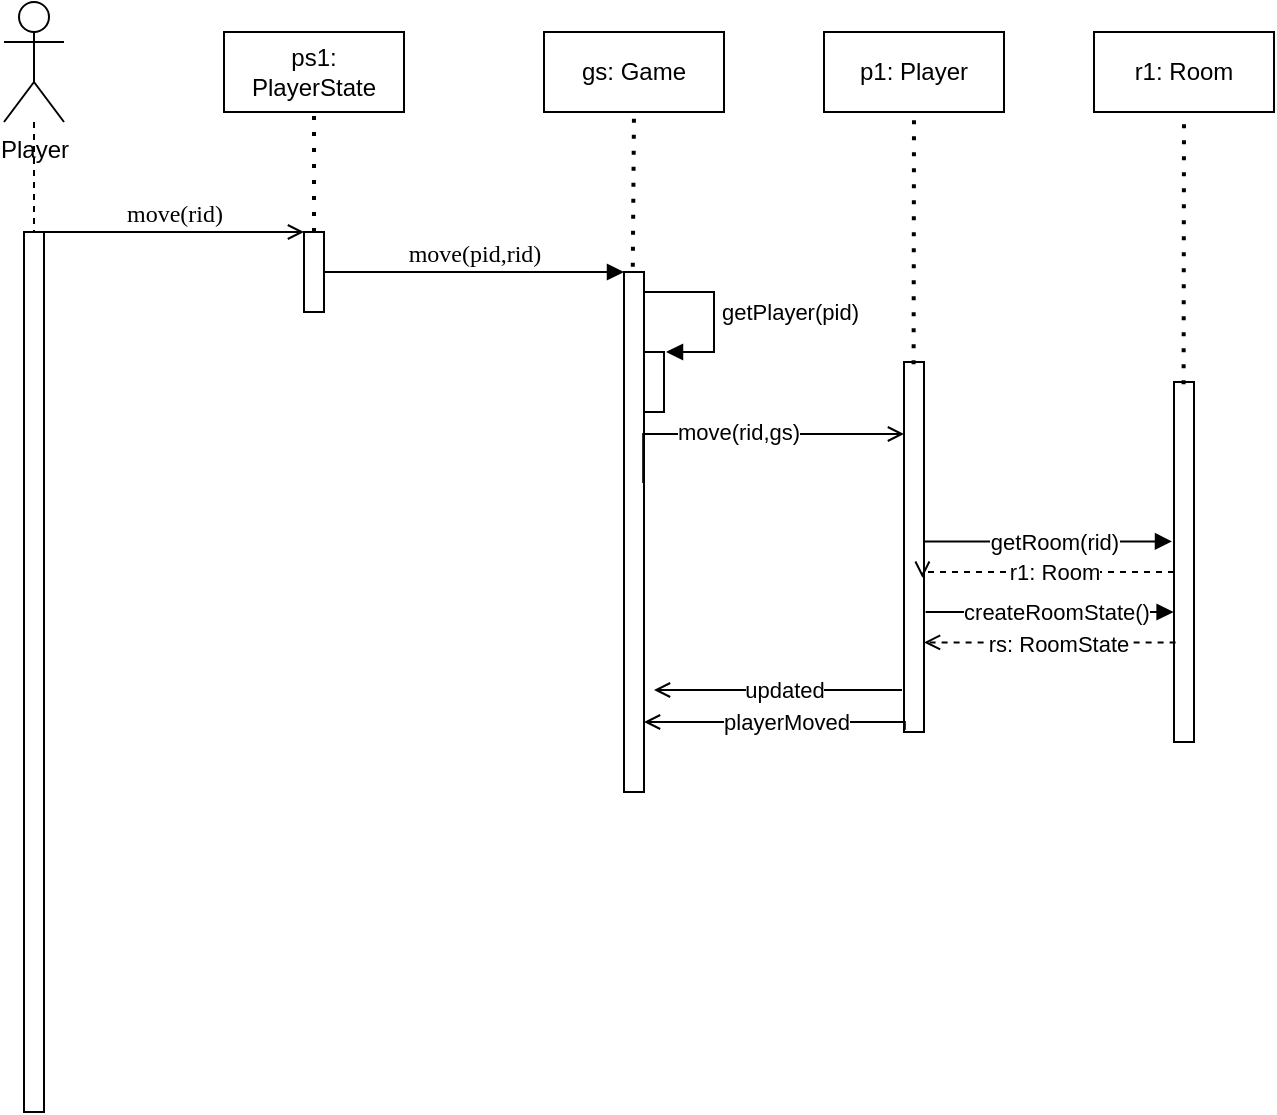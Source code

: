 <mxfile version="16.5.4" type="github">
  <diagram name="Page-1" id="13e1069c-82ec-6db2-03f1-153e76fe0fe0">
    <mxGraphModel dx="1202" dy="1318" grid="1" gridSize="10" guides="1" tooltips="1" connect="1" arrows="1" fold="1" page="1" pageScale="1" pageWidth="1100" pageHeight="850" background="none" math="0" shadow="0">
      <root>
        <mxCell id="0" />
        <mxCell id="1" parent="0" />
        <mxCell id="S-hRWbPXlDfvL6xt21MJ-28" style="edgeStyle=orthogonalEdgeStyle;rounded=0;orthogonalLoop=1;jettySize=auto;html=1;entryX=-0.1;entryY=0.443;entryDx=0;entryDy=0;entryPerimeter=0;endArrow=block;endFill=1;" edge="1" parent="1" source="7baba1c4bc27f4b0-16" target="S-hRWbPXlDfvL6xt21MJ-23">
          <mxGeometry relative="1" as="geometry">
            <Array as="points">
              <mxPoint x="710" y="335" />
            </Array>
          </mxGeometry>
        </mxCell>
        <mxCell id="S-hRWbPXlDfvL6xt21MJ-29" value="getRoom(rid)" style="edgeLabel;html=1;align=center;verticalAlign=middle;resizable=0;points=[];" vertex="1" connectable="0" parent="S-hRWbPXlDfvL6xt21MJ-28">
          <mxGeometry x="0.269" relative="1" as="geometry">
            <mxPoint x="-14" as="offset" />
          </mxGeometry>
        </mxCell>
        <mxCell id="7baba1c4bc27f4b0-16" value="" style="html=1;points=[];perimeter=orthogonalPerimeter;rounded=0;shadow=0;comic=0;labelBackgroundColor=none;strokeWidth=1;fontFamily=Verdana;fontSize=12;align=center;" parent="1" vertex="1">
          <mxGeometry x="585" y="245" width="10" height="185" as="geometry" />
        </mxCell>
        <mxCell id="7baba1c4bc27f4b0-11" value="move(rid)" style="html=1;verticalAlign=bottom;endArrow=open;entryX=0;entryY=0;labelBackgroundColor=none;fontFamily=Verdana;fontSize=12;edgeStyle=elbowEdgeStyle;elbow=vertical;endFill=0;" parent="1" source="7baba1c4bc27f4b0-9" target="7baba1c4bc27f4b0-10" edge="1">
          <mxGeometry relative="1" as="geometry">
            <mxPoint x="220" y="190" as="sourcePoint" />
          </mxGeometry>
        </mxCell>
        <mxCell id="7baba1c4bc27f4b0-14" value="move(pid,rid)" style="html=1;verticalAlign=bottom;endArrow=block;entryX=0;entryY=0;labelBackgroundColor=none;fontFamily=Verdana;fontSize=12;edgeStyle=elbowEdgeStyle;elbow=vertical;" parent="1" source="7baba1c4bc27f4b0-10" target="7baba1c4bc27f4b0-13" edge="1">
          <mxGeometry relative="1" as="geometry">
            <mxPoint x="370" y="200" as="sourcePoint" />
          </mxGeometry>
        </mxCell>
        <mxCell id="S-hRWbPXlDfvL6xt21MJ-46" style="edgeStyle=orthogonalEdgeStyle;rounded=0;orthogonalLoop=1;jettySize=auto;html=1;dashed=1;startArrow=none;startFill=0;endArrow=none;endFill=0;" edge="1" parent="1" source="S-hRWbPXlDfvL6xt21MJ-1" target="7baba1c4bc27f4b0-9">
          <mxGeometry relative="1" as="geometry" />
        </mxCell>
        <mxCell id="S-hRWbPXlDfvL6xt21MJ-47" value="" style="edgeStyle=orthogonalEdgeStyle;rounded=0;orthogonalLoop=1;jettySize=auto;html=1;dashed=1;startArrow=none;startFill=0;endArrow=none;endFill=0;" edge="1" parent="1" source="S-hRWbPXlDfvL6xt21MJ-1" target="7baba1c4bc27f4b0-9">
          <mxGeometry relative="1" as="geometry" />
        </mxCell>
        <mxCell id="S-hRWbPXlDfvL6xt21MJ-1" value="Player" style="shape=umlActor;verticalLabelPosition=bottom;verticalAlign=top;html=1;outlineConnect=0;" vertex="1" parent="1">
          <mxGeometry x="135" y="65" width="30" height="60" as="geometry" />
        </mxCell>
        <mxCell id="7baba1c4bc27f4b0-10" value="" style="html=1;points=[];perimeter=orthogonalPerimeter;rounded=0;shadow=0;comic=0;labelBackgroundColor=none;strokeWidth=1;fontFamily=Verdana;fontSize=12;align=center;" parent="1" vertex="1">
          <mxGeometry x="285" y="180" width="10" height="40" as="geometry" />
        </mxCell>
        <mxCell id="S-hRWbPXlDfvL6xt21MJ-7" value="ps1: PlayerState" style="rounded=0;whiteSpace=wrap;html=1;" vertex="1" parent="1">
          <mxGeometry x="245" y="80" width="90" height="40" as="geometry" />
        </mxCell>
        <mxCell id="S-hRWbPXlDfvL6xt21MJ-9" value="" style="endArrow=none;dashed=1;html=1;dashPattern=1 3;strokeWidth=2;rounded=0;exitX=0.5;exitY=0;exitDx=0;exitDy=0;exitPerimeter=0;entryX=0.5;entryY=1;entryDx=0;entryDy=0;" edge="1" parent="1" source="7baba1c4bc27f4b0-10" target="S-hRWbPXlDfvL6xt21MJ-7">
          <mxGeometry width="50" height="50" relative="1" as="geometry">
            <mxPoint x="230" y="170" as="sourcePoint" />
            <mxPoint x="280" y="120" as="targetPoint" />
          </mxGeometry>
        </mxCell>
        <mxCell id="7baba1c4bc27f4b0-13" value="" style="html=1;points=[];perimeter=orthogonalPerimeter;rounded=0;shadow=0;comic=0;labelBackgroundColor=none;strokeWidth=1;fontFamily=Verdana;fontSize=12;align=center;" parent="1" vertex="1">
          <mxGeometry x="445" y="200" width="10" height="260" as="geometry" />
        </mxCell>
        <mxCell id="S-hRWbPXlDfvL6xt21MJ-10" value="gs: Game" style="rounded=0;whiteSpace=wrap;html=1;" vertex="1" parent="1">
          <mxGeometry x="405" y="80" width="90" height="40" as="geometry" />
        </mxCell>
        <mxCell id="S-hRWbPXlDfvL6xt21MJ-12" value="" style="endArrow=none;dashed=1;html=1;dashPattern=1 3;strokeWidth=2;rounded=0;entryX=0.5;entryY=1;entryDx=0;entryDy=0;exitX=0.44;exitY=-0.01;exitDx=0;exitDy=0;exitPerimeter=0;" edge="1" parent="1" source="7baba1c4bc27f4b0-13" target="S-hRWbPXlDfvL6xt21MJ-10">
          <mxGeometry width="50" height="50" relative="1" as="geometry">
            <mxPoint x="350" y="260" as="sourcePoint" />
            <mxPoint x="400" y="210" as="targetPoint" />
          </mxGeometry>
        </mxCell>
        <mxCell id="S-hRWbPXlDfvL6xt21MJ-17" value="getPlayer(pid)" style="edgeStyle=orthogonalEdgeStyle;html=1;align=left;spacingLeft=2;endArrow=block;rounded=0;" edge="1" parent="1">
          <mxGeometry relative="1" as="geometry">
            <mxPoint x="455" y="210" as="sourcePoint" />
            <Array as="points">
              <mxPoint x="490" y="210" />
              <mxPoint x="490" y="240" />
            </Array>
            <mxPoint x="466" y="240" as="targetPoint" />
          </mxGeometry>
        </mxCell>
        <mxCell id="S-hRWbPXlDfvL6xt21MJ-26" style="edgeStyle=orthogonalEdgeStyle;rounded=0;orthogonalLoop=1;jettySize=auto;html=1;endArrow=open;endFill=0;exitX=0.96;exitY=0.406;exitDx=0;exitDy=0;exitPerimeter=0;" edge="1" parent="1" source="7baba1c4bc27f4b0-13">
          <mxGeometry relative="1" as="geometry">
            <mxPoint x="585" y="281" as="targetPoint" />
            <Array as="points">
              <mxPoint x="525" y="281" />
              <mxPoint x="585" y="281" />
            </Array>
          </mxGeometry>
        </mxCell>
        <mxCell id="S-hRWbPXlDfvL6xt21MJ-27" value="move(rid,gs)" style="edgeLabel;html=1;align=center;verticalAlign=middle;resizable=0;points=[];" vertex="1" connectable="0" parent="S-hRWbPXlDfvL6xt21MJ-26">
          <mxGeometry x="-0.077" y="1" relative="1" as="geometry">
            <mxPoint as="offset" />
          </mxGeometry>
        </mxCell>
        <mxCell id="S-hRWbPXlDfvL6xt21MJ-19" value="" style="html=1;points=[];perimeter=orthogonalPerimeter;rounded=0;shadow=0;comic=0;labelBackgroundColor=none;strokeWidth=1;fontFamily=Verdana;fontSize=12;align=center;" vertex="1" parent="1">
          <mxGeometry x="455" y="240" width="10" height="30" as="geometry" />
        </mxCell>
        <mxCell id="S-hRWbPXlDfvL6xt21MJ-21" value="p1: Player" style="rounded=0;whiteSpace=wrap;html=1;" vertex="1" parent="1">
          <mxGeometry x="545" y="80" width="90" height="40" as="geometry" />
        </mxCell>
        <mxCell id="S-hRWbPXlDfvL6xt21MJ-22" value="" style="endArrow=none;dashed=1;html=1;dashPattern=1 3;strokeWidth=2;rounded=0;entryX=0.5;entryY=1;entryDx=0;entryDy=0;exitX=0.48;exitY=0.006;exitDx=0;exitDy=0;exitPerimeter=0;" edge="1" parent="1" source="7baba1c4bc27f4b0-16" target="S-hRWbPXlDfvL6xt21MJ-21">
          <mxGeometry width="50" height="50" relative="1" as="geometry">
            <mxPoint x="540" y="330" as="sourcePoint" />
            <mxPoint x="590" y="280" as="targetPoint" />
          </mxGeometry>
        </mxCell>
        <mxCell id="S-hRWbPXlDfvL6xt21MJ-30" style="edgeStyle=orthogonalEdgeStyle;rounded=0;orthogonalLoop=1;jettySize=auto;html=1;entryX=0.92;entryY=0.583;entryDx=0;entryDy=0;entryPerimeter=0;endArrow=open;endFill=0;dashed=1;" edge="1" parent="1" source="S-hRWbPXlDfvL6xt21MJ-23" target="7baba1c4bc27f4b0-16">
          <mxGeometry relative="1" as="geometry">
            <Array as="points">
              <mxPoint x="690" y="350" />
              <mxPoint x="690" y="350" />
            </Array>
          </mxGeometry>
        </mxCell>
        <mxCell id="S-hRWbPXlDfvL6xt21MJ-32" value="r1: Room" style="edgeLabel;html=1;align=center;verticalAlign=middle;resizable=0;points=[];" vertex="1" connectable="0" parent="S-hRWbPXlDfvL6xt21MJ-30">
          <mxGeometry x="-0.513" relative="1" as="geometry">
            <mxPoint x="-29" as="offset" />
          </mxGeometry>
        </mxCell>
        <mxCell id="S-hRWbPXlDfvL6xt21MJ-23" value="" style="html=1;points=[];perimeter=orthogonalPerimeter;rounded=0;shadow=0;comic=0;labelBackgroundColor=none;strokeWidth=1;fontFamily=Verdana;fontSize=12;align=center;" vertex="1" parent="1">
          <mxGeometry x="720" y="255" width="10" height="180" as="geometry" />
        </mxCell>
        <mxCell id="S-hRWbPXlDfvL6xt21MJ-24" value="r1: Room" style="rounded=0;whiteSpace=wrap;html=1;" vertex="1" parent="1">
          <mxGeometry x="680" y="80" width="90" height="40" as="geometry" />
        </mxCell>
        <mxCell id="S-hRWbPXlDfvL6xt21MJ-25" value="" style="endArrow=none;dashed=1;html=1;dashPattern=1 3;strokeWidth=2;rounded=0;entryX=0.5;entryY=1;entryDx=0;entryDy=0;exitX=0.48;exitY=0.006;exitDx=0;exitDy=0;exitPerimeter=0;" edge="1" parent="1" source="S-hRWbPXlDfvL6xt21MJ-23" target="S-hRWbPXlDfvL6xt21MJ-24">
          <mxGeometry width="50" height="50" relative="1" as="geometry">
            <mxPoint x="550" y="340" as="sourcePoint" />
            <mxPoint x="600" y="290" as="targetPoint" />
          </mxGeometry>
        </mxCell>
        <mxCell id="S-hRWbPXlDfvL6xt21MJ-34" style="edgeStyle=orthogonalEdgeStyle;rounded=0;orthogonalLoop=1;jettySize=auto;html=1;entryX=-0.1;entryY=0.443;entryDx=0;entryDy=0;entryPerimeter=0;endArrow=block;endFill=1;" edge="1" parent="1">
          <mxGeometry relative="1" as="geometry">
            <mxPoint x="595.8" y="370" as="sourcePoint" />
            <mxPoint x="719.8" y="370.02" as="targetPoint" />
            <Array as="points">
              <mxPoint x="710.8" y="370.28" />
            </Array>
          </mxGeometry>
        </mxCell>
        <mxCell id="S-hRWbPXlDfvL6xt21MJ-35" value="createRoomState()" style="edgeLabel;html=1;align=center;verticalAlign=middle;resizable=0;points=[];" vertex="1" connectable="0" parent="S-hRWbPXlDfvL6xt21MJ-34">
          <mxGeometry x="0.269" relative="1" as="geometry">
            <mxPoint x="-14" as="offset" />
          </mxGeometry>
        </mxCell>
        <mxCell id="S-hRWbPXlDfvL6xt21MJ-36" style="edgeStyle=orthogonalEdgeStyle;rounded=0;orthogonalLoop=1;jettySize=auto;html=1;entryX=0.92;entryY=0.583;entryDx=0;entryDy=0;entryPerimeter=0;endArrow=open;endFill=0;dashed=1;" edge="1" parent="1">
          <mxGeometry relative="1" as="geometry">
            <mxPoint x="720.8" y="385.28" as="sourcePoint" />
            <mxPoint x="595" y="385.22" as="targetPoint" />
            <Array as="points">
              <mxPoint x="690.8" y="385.28" />
              <mxPoint x="690.8" y="385.28" />
            </Array>
          </mxGeometry>
        </mxCell>
        <mxCell id="S-hRWbPXlDfvL6xt21MJ-37" value="rs: RoomState" style="edgeLabel;html=1;align=center;verticalAlign=middle;resizable=0;points=[];" vertex="1" connectable="0" parent="S-hRWbPXlDfvL6xt21MJ-36">
          <mxGeometry x="-0.513" relative="1" as="geometry">
            <mxPoint x="-29" as="offset" />
          </mxGeometry>
        </mxCell>
        <mxCell id="S-hRWbPXlDfvL6xt21MJ-40" style="edgeStyle=orthogonalEdgeStyle;rounded=0;orthogonalLoop=1;jettySize=auto;html=1;entryX=-0.1;entryY=0.443;entryDx=0;entryDy=0;entryPerimeter=0;endArrow=none;endFill=0;startArrow=open;startFill=0;" edge="1" parent="1">
          <mxGeometry relative="1" as="geometry">
            <mxPoint x="460" y="409" as="sourcePoint" />
            <mxPoint x="584" y="409.02" as="targetPoint" />
            <Array as="points">
              <mxPoint x="575" y="409.28" />
            </Array>
          </mxGeometry>
        </mxCell>
        <mxCell id="S-hRWbPXlDfvL6xt21MJ-41" value="updated" style="edgeLabel;html=1;align=center;verticalAlign=middle;resizable=0;points=[];" vertex="1" connectable="0" parent="S-hRWbPXlDfvL6xt21MJ-40">
          <mxGeometry x="0.269" relative="1" as="geometry">
            <mxPoint x="-14" as="offset" />
          </mxGeometry>
        </mxCell>
        <mxCell id="S-hRWbPXlDfvL6xt21MJ-44" style="edgeStyle=orthogonalEdgeStyle;rounded=0;orthogonalLoop=1;jettySize=auto;html=1;entryX=0.04;entryY=0.994;entryDx=0;entryDy=0;entryPerimeter=0;endArrow=none;endFill=0;startArrow=open;startFill=0;" edge="1" parent="1" target="7baba1c4bc27f4b0-16">
          <mxGeometry relative="1" as="geometry">
            <mxPoint x="455" y="425" as="sourcePoint" />
            <mxPoint x="579" y="425.02" as="targetPoint" />
            <Array as="points">
              <mxPoint x="585" y="425" />
            </Array>
          </mxGeometry>
        </mxCell>
        <mxCell id="S-hRWbPXlDfvL6xt21MJ-45" value="playerMoved" style="edgeLabel;html=1;align=center;verticalAlign=middle;resizable=0;points=[];" vertex="1" connectable="0" parent="S-hRWbPXlDfvL6xt21MJ-44">
          <mxGeometry x="0.269" relative="1" as="geometry">
            <mxPoint x="-14" as="offset" />
          </mxGeometry>
        </mxCell>
        <mxCell id="7baba1c4bc27f4b0-9" value="" style="html=1;points=[];perimeter=orthogonalPerimeter;rounded=0;shadow=0;comic=0;labelBackgroundColor=none;strokeWidth=1;fontFamily=Verdana;fontSize=12;align=center;" parent="1" vertex="1">
          <mxGeometry x="145" y="180" width="10" height="440" as="geometry" />
        </mxCell>
      </root>
    </mxGraphModel>
  </diagram>
</mxfile>
